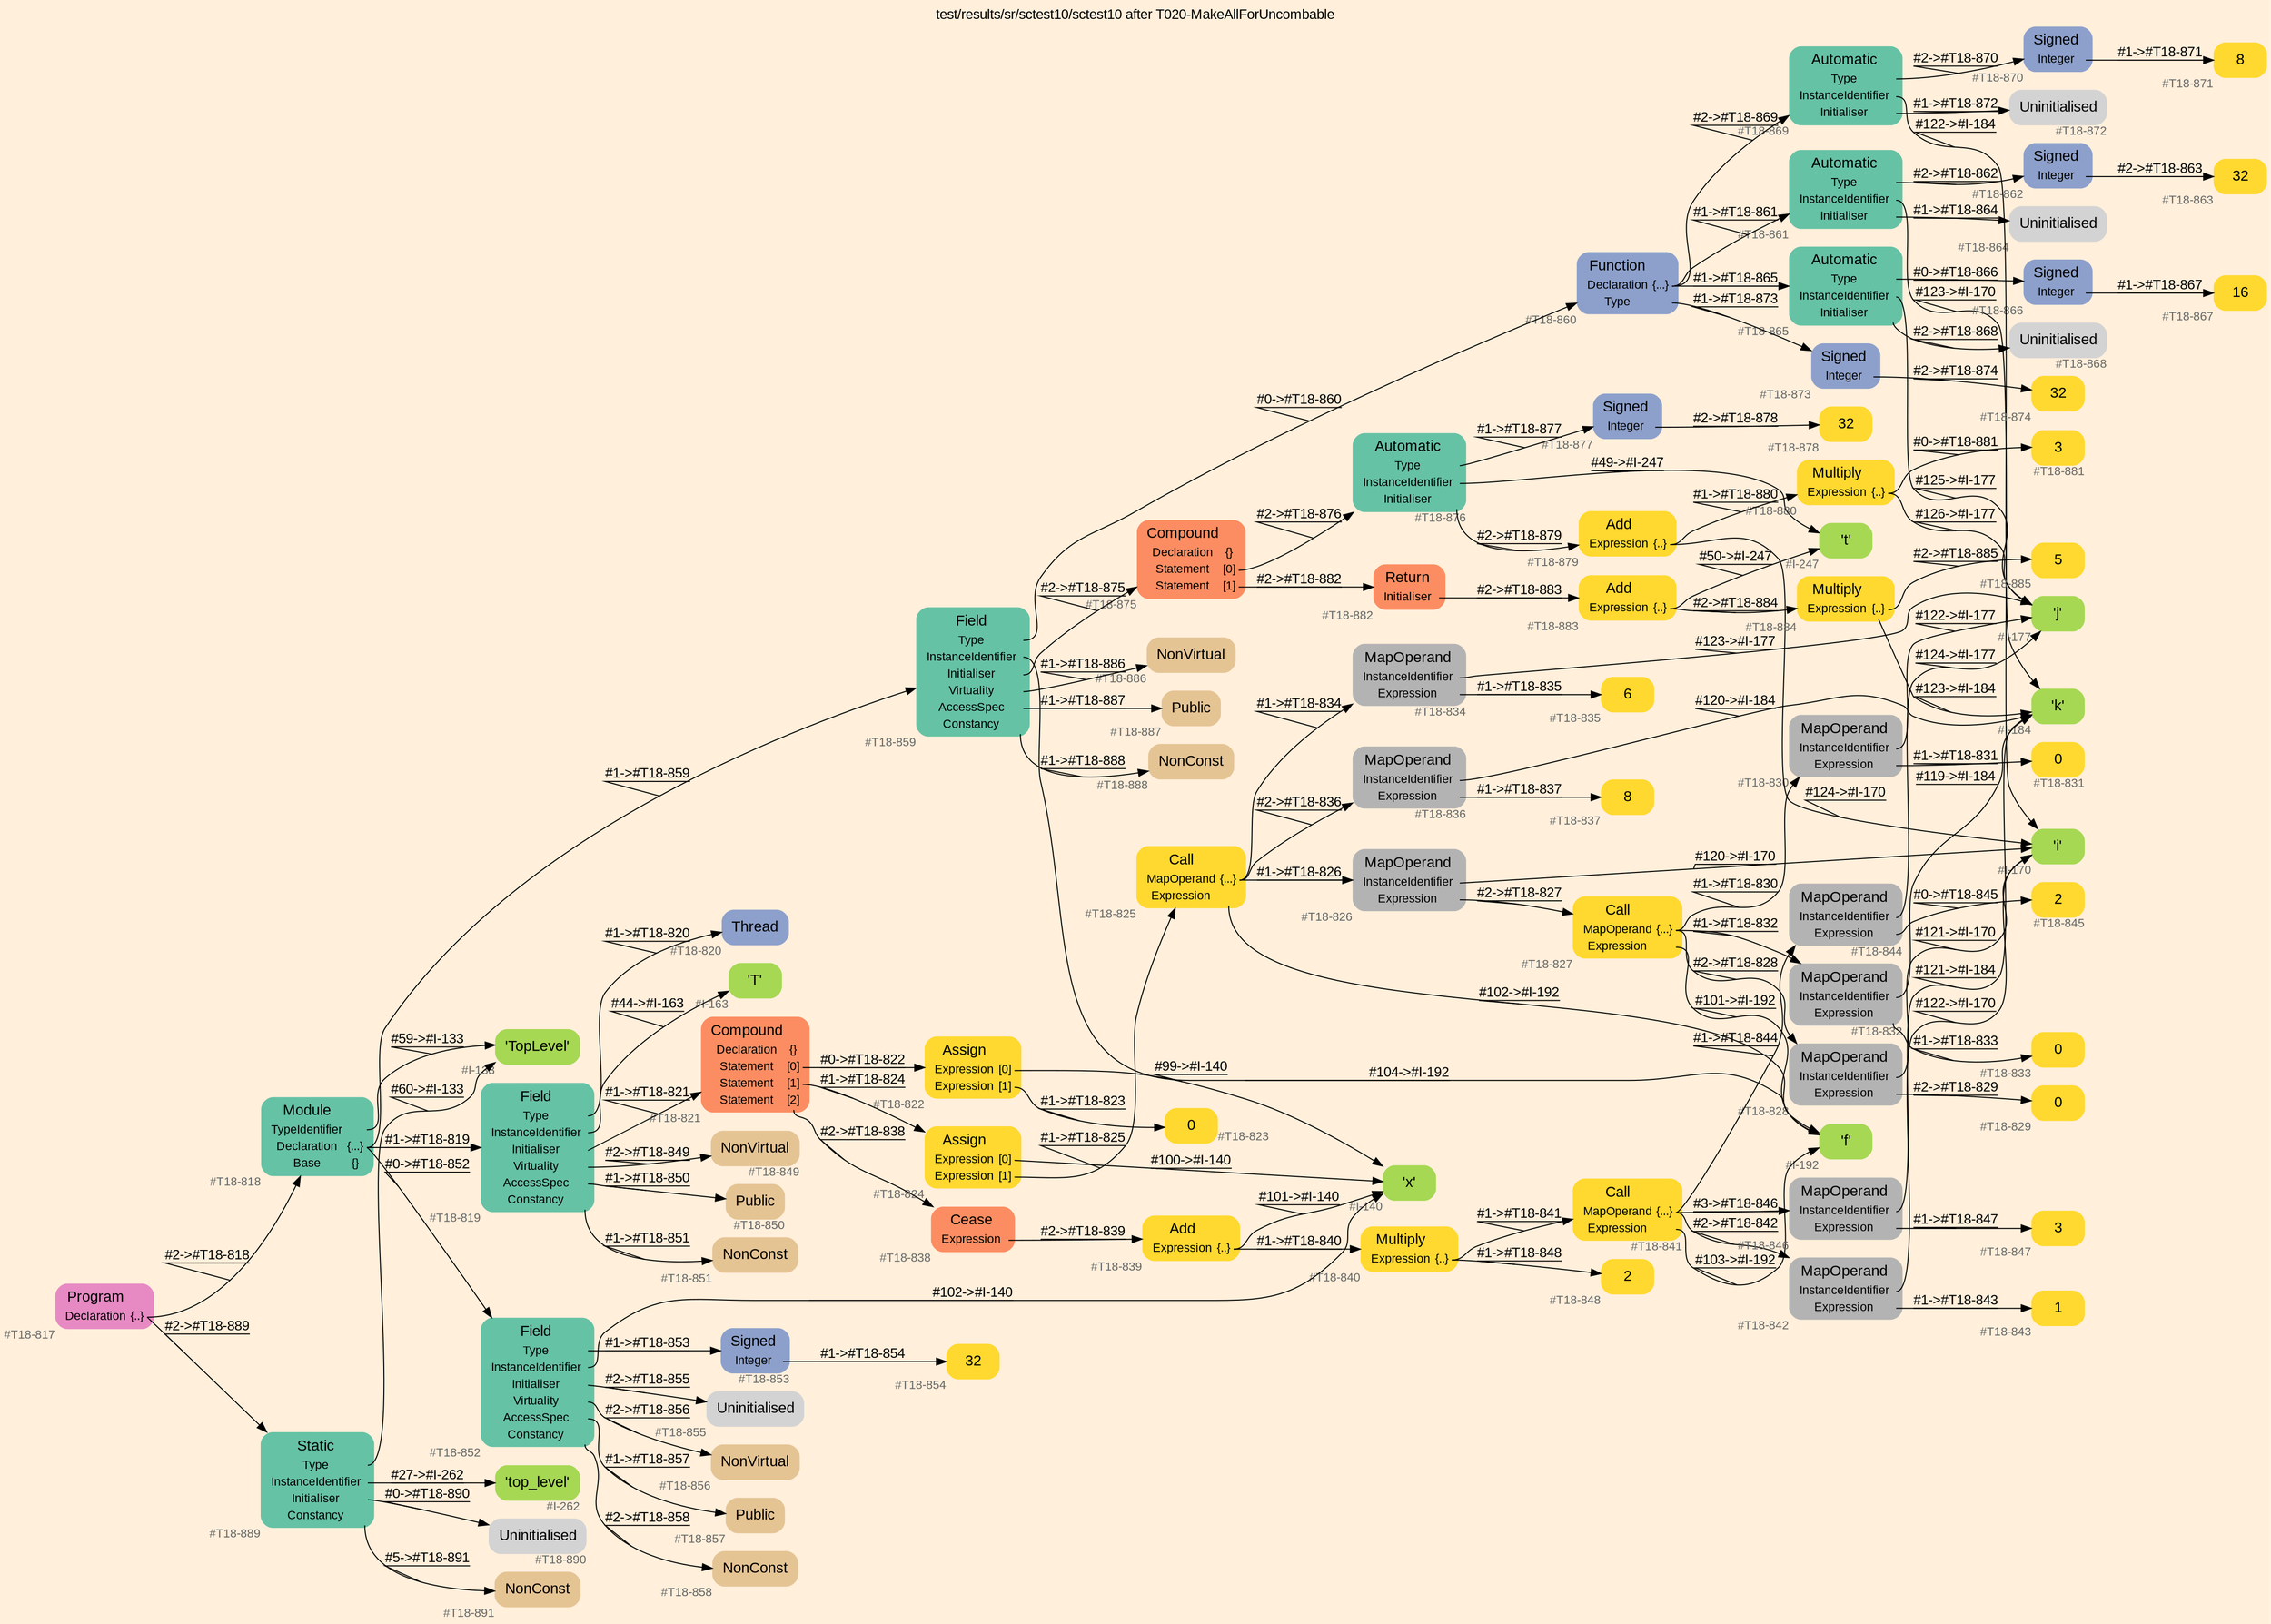 digraph "test/results/sr/sctest10/sctest10 after T020-MakeAllForUncombable" {
label = "test/results/sr/sctest10/sctest10 after T020-MakeAllForUncombable"
labelloc = t
graph [
    rankdir = "LR"
    ranksep = 0.3
    bgcolor = antiquewhite1
    color = black
    fontcolor = black
    fontname = "Arial"
];
node [
    fontname = "Arial"
];
edge [
    fontname = "Arial"
];

// -------------------- node figure --------------------
// -------- block #T18-817 ----------
"#T18-817" [
    fillcolor = "/set28/4"
    xlabel = "#T18-817"
    fontsize = "12"
    fontcolor = grey40
    shape = "plaintext"
    label = <<TABLE BORDER="0" CELLBORDER="0" CELLSPACING="0">
     <TR><TD><FONT COLOR="black" POINT-SIZE="15">Program</FONT></TD></TR>
     <TR><TD><FONT COLOR="black" POINT-SIZE="12">Declaration</FONT></TD><TD PORT="port0"><FONT COLOR="black" POINT-SIZE="12">{..}</FONT></TD></TR>
    </TABLE>>
    style = "rounded,filled"
];

// -------- block #T18-818 ----------
"#T18-818" [
    fillcolor = "/set28/1"
    xlabel = "#T18-818"
    fontsize = "12"
    fontcolor = grey40
    shape = "plaintext"
    label = <<TABLE BORDER="0" CELLBORDER="0" CELLSPACING="0">
     <TR><TD><FONT COLOR="black" POINT-SIZE="15">Module</FONT></TD></TR>
     <TR><TD><FONT COLOR="black" POINT-SIZE="12">TypeIdentifier</FONT></TD><TD PORT="port0"></TD></TR>
     <TR><TD><FONT COLOR="black" POINT-SIZE="12">Declaration</FONT></TD><TD PORT="port1"><FONT COLOR="black" POINT-SIZE="12">{...}</FONT></TD></TR>
     <TR><TD><FONT COLOR="black" POINT-SIZE="12">Base</FONT></TD><TD PORT="port2"><FONT COLOR="black" POINT-SIZE="12">{}</FONT></TD></TR>
    </TABLE>>
    style = "rounded,filled"
];

// -------- block #I-133 ----------
"#I-133" [
    fillcolor = "/set28/5"
    xlabel = "#I-133"
    fontsize = "12"
    fontcolor = grey40
    shape = "plaintext"
    label = <<TABLE BORDER="0" CELLBORDER="0" CELLSPACING="0">
     <TR><TD><FONT COLOR="black" POINT-SIZE="15">'TopLevel'</FONT></TD></TR>
    </TABLE>>
    style = "rounded,filled"
];

// -------- block #T18-819 ----------
"#T18-819" [
    fillcolor = "/set28/1"
    xlabel = "#T18-819"
    fontsize = "12"
    fontcolor = grey40
    shape = "plaintext"
    label = <<TABLE BORDER="0" CELLBORDER="0" CELLSPACING="0">
     <TR><TD><FONT COLOR="black" POINT-SIZE="15">Field</FONT></TD></TR>
     <TR><TD><FONT COLOR="black" POINT-SIZE="12">Type</FONT></TD><TD PORT="port0"></TD></TR>
     <TR><TD><FONT COLOR="black" POINT-SIZE="12">InstanceIdentifier</FONT></TD><TD PORT="port1"></TD></TR>
     <TR><TD><FONT COLOR="black" POINT-SIZE="12">Initialiser</FONT></TD><TD PORT="port2"></TD></TR>
     <TR><TD><FONT COLOR="black" POINT-SIZE="12">Virtuality</FONT></TD><TD PORT="port3"></TD></TR>
     <TR><TD><FONT COLOR="black" POINT-SIZE="12">AccessSpec</FONT></TD><TD PORT="port4"></TD></TR>
     <TR><TD><FONT COLOR="black" POINT-SIZE="12">Constancy</FONT></TD><TD PORT="port5"></TD></TR>
    </TABLE>>
    style = "rounded,filled"
];

// -------- block #T18-820 ----------
"#T18-820" [
    fillcolor = "/set28/3"
    xlabel = "#T18-820"
    fontsize = "12"
    fontcolor = grey40
    shape = "plaintext"
    label = <<TABLE BORDER="0" CELLBORDER="0" CELLSPACING="0">
     <TR><TD><FONT COLOR="black" POINT-SIZE="15">Thread</FONT></TD></TR>
    </TABLE>>
    style = "rounded,filled"
];

// -------- block #I-163 ----------
"#I-163" [
    fillcolor = "/set28/5"
    xlabel = "#I-163"
    fontsize = "12"
    fontcolor = grey40
    shape = "plaintext"
    label = <<TABLE BORDER="0" CELLBORDER="0" CELLSPACING="0">
     <TR><TD><FONT COLOR="black" POINT-SIZE="15">'T'</FONT></TD></TR>
    </TABLE>>
    style = "rounded,filled"
];

// -------- block #T18-821 ----------
"#T18-821" [
    fillcolor = "/set28/2"
    xlabel = "#T18-821"
    fontsize = "12"
    fontcolor = grey40
    shape = "plaintext"
    label = <<TABLE BORDER="0" CELLBORDER="0" CELLSPACING="0">
     <TR><TD><FONT COLOR="black" POINT-SIZE="15">Compound</FONT></TD></TR>
     <TR><TD><FONT COLOR="black" POINT-SIZE="12">Declaration</FONT></TD><TD PORT="port0"><FONT COLOR="black" POINT-SIZE="12">{}</FONT></TD></TR>
     <TR><TD><FONT COLOR="black" POINT-SIZE="12">Statement</FONT></TD><TD PORT="port1"><FONT COLOR="black" POINT-SIZE="12">[0]</FONT></TD></TR>
     <TR><TD><FONT COLOR="black" POINT-SIZE="12">Statement</FONT></TD><TD PORT="port2"><FONT COLOR="black" POINT-SIZE="12">[1]</FONT></TD></TR>
     <TR><TD><FONT COLOR="black" POINT-SIZE="12">Statement</FONT></TD><TD PORT="port3"><FONT COLOR="black" POINT-SIZE="12">[2]</FONT></TD></TR>
    </TABLE>>
    style = "rounded,filled"
];

// -------- block #T18-822 ----------
"#T18-822" [
    fillcolor = "/set28/6"
    xlabel = "#T18-822"
    fontsize = "12"
    fontcolor = grey40
    shape = "plaintext"
    label = <<TABLE BORDER="0" CELLBORDER="0" CELLSPACING="0">
     <TR><TD><FONT COLOR="black" POINT-SIZE="15">Assign</FONT></TD></TR>
     <TR><TD><FONT COLOR="black" POINT-SIZE="12">Expression</FONT></TD><TD PORT="port0"><FONT COLOR="black" POINT-SIZE="12">[0]</FONT></TD></TR>
     <TR><TD><FONT COLOR="black" POINT-SIZE="12">Expression</FONT></TD><TD PORT="port1"><FONT COLOR="black" POINT-SIZE="12">[1]</FONT></TD></TR>
    </TABLE>>
    style = "rounded,filled"
];

// -------- block #I-140 ----------
"#I-140" [
    fillcolor = "/set28/5"
    xlabel = "#I-140"
    fontsize = "12"
    fontcolor = grey40
    shape = "plaintext"
    label = <<TABLE BORDER="0" CELLBORDER="0" CELLSPACING="0">
     <TR><TD><FONT COLOR="black" POINT-SIZE="15">'x'</FONT></TD></TR>
    </TABLE>>
    style = "rounded,filled"
];

// -------- block #T18-823 ----------
"#T18-823" [
    fillcolor = "/set28/6"
    xlabel = "#T18-823"
    fontsize = "12"
    fontcolor = grey40
    shape = "plaintext"
    label = <<TABLE BORDER="0" CELLBORDER="0" CELLSPACING="0">
     <TR><TD><FONT COLOR="black" POINT-SIZE="15">0</FONT></TD></TR>
    </TABLE>>
    style = "rounded,filled"
];

// -------- block #T18-824 ----------
"#T18-824" [
    fillcolor = "/set28/6"
    xlabel = "#T18-824"
    fontsize = "12"
    fontcolor = grey40
    shape = "plaintext"
    label = <<TABLE BORDER="0" CELLBORDER="0" CELLSPACING="0">
     <TR><TD><FONT COLOR="black" POINT-SIZE="15">Assign</FONT></TD></TR>
     <TR><TD><FONT COLOR="black" POINT-SIZE="12">Expression</FONT></TD><TD PORT="port0"><FONT COLOR="black" POINT-SIZE="12">[0]</FONT></TD></TR>
     <TR><TD><FONT COLOR="black" POINT-SIZE="12">Expression</FONT></TD><TD PORT="port1"><FONT COLOR="black" POINT-SIZE="12">[1]</FONT></TD></TR>
    </TABLE>>
    style = "rounded,filled"
];

// -------- block #T18-825 ----------
"#T18-825" [
    fillcolor = "/set28/6"
    xlabel = "#T18-825"
    fontsize = "12"
    fontcolor = grey40
    shape = "plaintext"
    label = <<TABLE BORDER="0" CELLBORDER="0" CELLSPACING="0">
     <TR><TD><FONT COLOR="black" POINT-SIZE="15">Call</FONT></TD></TR>
     <TR><TD><FONT COLOR="black" POINT-SIZE="12">MapOperand</FONT></TD><TD PORT="port0"><FONT COLOR="black" POINT-SIZE="12">{...}</FONT></TD></TR>
     <TR><TD><FONT COLOR="black" POINT-SIZE="12">Expression</FONT></TD><TD PORT="port1"></TD></TR>
    </TABLE>>
    style = "rounded,filled"
];

// -------- block #T18-826 ----------
"#T18-826" [
    fillcolor = "/set28/8"
    xlabel = "#T18-826"
    fontsize = "12"
    fontcolor = grey40
    shape = "plaintext"
    label = <<TABLE BORDER="0" CELLBORDER="0" CELLSPACING="0">
     <TR><TD><FONT COLOR="black" POINT-SIZE="15">MapOperand</FONT></TD></TR>
     <TR><TD><FONT COLOR="black" POINT-SIZE="12">InstanceIdentifier</FONT></TD><TD PORT="port0"></TD></TR>
     <TR><TD><FONT COLOR="black" POINT-SIZE="12">Expression</FONT></TD><TD PORT="port1"></TD></TR>
    </TABLE>>
    style = "rounded,filled"
];

// -------- block #I-170 ----------
"#I-170" [
    fillcolor = "/set28/5"
    xlabel = "#I-170"
    fontsize = "12"
    fontcolor = grey40
    shape = "plaintext"
    label = <<TABLE BORDER="0" CELLBORDER="0" CELLSPACING="0">
     <TR><TD><FONT COLOR="black" POINT-SIZE="15">'i'</FONT></TD></TR>
    </TABLE>>
    style = "rounded,filled"
];

// -------- block #T18-827 ----------
"#T18-827" [
    fillcolor = "/set28/6"
    xlabel = "#T18-827"
    fontsize = "12"
    fontcolor = grey40
    shape = "plaintext"
    label = <<TABLE BORDER="0" CELLBORDER="0" CELLSPACING="0">
     <TR><TD><FONT COLOR="black" POINT-SIZE="15">Call</FONT></TD></TR>
     <TR><TD><FONT COLOR="black" POINT-SIZE="12">MapOperand</FONT></TD><TD PORT="port0"><FONT COLOR="black" POINT-SIZE="12">{...}</FONT></TD></TR>
     <TR><TD><FONT COLOR="black" POINT-SIZE="12">Expression</FONT></TD><TD PORT="port1"></TD></TR>
    </TABLE>>
    style = "rounded,filled"
];

// -------- block #T18-828 ----------
"#T18-828" [
    fillcolor = "/set28/8"
    xlabel = "#T18-828"
    fontsize = "12"
    fontcolor = grey40
    shape = "plaintext"
    label = <<TABLE BORDER="0" CELLBORDER="0" CELLSPACING="0">
     <TR><TD><FONT COLOR="black" POINT-SIZE="15">MapOperand</FONT></TD></TR>
     <TR><TD><FONT COLOR="black" POINT-SIZE="12">InstanceIdentifier</FONT></TD><TD PORT="port0"></TD></TR>
     <TR><TD><FONT COLOR="black" POINT-SIZE="12">Expression</FONT></TD><TD PORT="port1"></TD></TR>
    </TABLE>>
    style = "rounded,filled"
];

// -------- block #T18-829 ----------
"#T18-829" [
    fillcolor = "/set28/6"
    xlabel = "#T18-829"
    fontsize = "12"
    fontcolor = grey40
    shape = "plaintext"
    label = <<TABLE BORDER="0" CELLBORDER="0" CELLSPACING="0">
     <TR><TD><FONT COLOR="black" POINT-SIZE="15">0</FONT></TD></TR>
    </TABLE>>
    style = "rounded,filled"
];

// -------- block #T18-830 ----------
"#T18-830" [
    fillcolor = "/set28/8"
    xlabel = "#T18-830"
    fontsize = "12"
    fontcolor = grey40
    shape = "plaintext"
    label = <<TABLE BORDER="0" CELLBORDER="0" CELLSPACING="0">
     <TR><TD><FONT COLOR="black" POINT-SIZE="15">MapOperand</FONT></TD></TR>
     <TR><TD><FONT COLOR="black" POINT-SIZE="12">InstanceIdentifier</FONT></TD><TD PORT="port0"></TD></TR>
     <TR><TD><FONT COLOR="black" POINT-SIZE="12">Expression</FONT></TD><TD PORT="port1"></TD></TR>
    </TABLE>>
    style = "rounded,filled"
];

// -------- block #I-177 ----------
"#I-177" [
    fillcolor = "/set28/5"
    xlabel = "#I-177"
    fontsize = "12"
    fontcolor = grey40
    shape = "plaintext"
    label = <<TABLE BORDER="0" CELLBORDER="0" CELLSPACING="0">
     <TR><TD><FONT COLOR="black" POINT-SIZE="15">'j'</FONT></TD></TR>
    </TABLE>>
    style = "rounded,filled"
];

// -------- block #T18-831 ----------
"#T18-831" [
    fillcolor = "/set28/6"
    xlabel = "#T18-831"
    fontsize = "12"
    fontcolor = grey40
    shape = "plaintext"
    label = <<TABLE BORDER="0" CELLBORDER="0" CELLSPACING="0">
     <TR><TD><FONT COLOR="black" POINT-SIZE="15">0</FONT></TD></TR>
    </TABLE>>
    style = "rounded,filled"
];

// -------- block #T18-832 ----------
"#T18-832" [
    fillcolor = "/set28/8"
    xlabel = "#T18-832"
    fontsize = "12"
    fontcolor = grey40
    shape = "plaintext"
    label = <<TABLE BORDER="0" CELLBORDER="0" CELLSPACING="0">
     <TR><TD><FONT COLOR="black" POINT-SIZE="15">MapOperand</FONT></TD></TR>
     <TR><TD><FONT COLOR="black" POINT-SIZE="12">InstanceIdentifier</FONT></TD><TD PORT="port0"></TD></TR>
     <TR><TD><FONT COLOR="black" POINT-SIZE="12">Expression</FONT></TD><TD PORT="port1"></TD></TR>
    </TABLE>>
    style = "rounded,filled"
];

// -------- block #I-184 ----------
"#I-184" [
    fillcolor = "/set28/5"
    xlabel = "#I-184"
    fontsize = "12"
    fontcolor = grey40
    shape = "plaintext"
    label = <<TABLE BORDER="0" CELLBORDER="0" CELLSPACING="0">
     <TR><TD><FONT COLOR="black" POINT-SIZE="15">'k'</FONT></TD></TR>
    </TABLE>>
    style = "rounded,filled"
];

// -------- block #T18-833 ----------
"#T18-833" [
    fillcolor = "/set28/6"
    xlabel = "#T18-833"
    fontsize = "12"
    fontcolor = grey40
    shape = "plaintext"
    label = <<TABLE BORDER="0" CELLBORDER="0" CELLSPACING="0">
     <TR><TD><FONT COLOR="black" POINT-SIZE="15">0</FONT></TD></TR>
    </TABLE>>
    style = "rounded,filled"
];

// -------- block #I-192 ----------
"#I-192" [
    fillcolor = "/set28/5"
    xlabel = "#I-192"
    fontsize = "12"
    fontcolor = grey40
    shape = "plaintext"
    label = <<TABLE BORDER="0" CELLBORDER="0" CELLSPACING="0">
     <TR><TD><FONT COLOR="black" POINT-SIZE="15">'f'</FONT></TD></TR>
    </TABLE>>
    style = "rounded,filled"
];

// -------- block #T18-834 ----------
"#T18-834" [
    fillcolor = "/set28/8"
    xlabel = "#T18-834"
    fontsize = "12"
    fontcolor = grey40
    shape = "plaintext"
    label = <<TABLE BORDER="0" CELLBORDER="0" CELLSPACING="0">
     <TR><TD><FONT COLOR="black" POINT-SIZE="15">MapOperand</FONT></TD></TR>
     <TR><TD><FONT COLOR="black" POINT-SIZE="12">InstanceIdentifier</FONT></TD><TD PORT="port0"></TD></TR>
     <TR><TD><FONT COLOR="black" POINT-SIZE="12">Expression</FONT></TD><TD PORT="port1"></TD></TR>
    </TABLE>>
    style = "rounded,filled"
];

// -------- block #T18-835 ----------
"#T18-835" [
    fillcolor = "/set28/6"
    xlabel = "#T18-835"
    fontsize = "12"
    fontcolor = grey40
    shape = "plaintext"
    label = <<TABLE BORDER="0" CELLBORDER="0" CELLSPACING="0">
     <TR><TD><FONT COLOR="black" POINT-SIZE="15">6</FONT></TD></TR>
    </TABLE>>
    style = "rounded,filled"
];

// -------- block #T18-836 ----------
"#T18-836" [
    fillcolor = "/set28/8"
    xlabel = "#T18-836"
    fontsize = "12"
    fontcolor = grey40
    shape = "plaintext"
    label = <<TABLE BORDER="0" CELLBORDER="0" CELLSPACING="0">
     <TR><TD><FONT COLOR="black" POINT-SIZE="15">MapOperand</FONT></TD></TR>
     <TR><TD><FONT COLOR="black" POINT-SIZE="12">InstanceIdentifier</FONT></TD><TD PORT="port0"></TD></TR>
     <TR><TD><FONT COLOR="black" POINT-SIZE="12">Expression</FONT></TD><TD PORT="port1"></TD></TR>
    </TABLE>>
    style = "rounded,filled"
];

// -------- block #T18-837 ----------
"#T18-837" [
    fillcolor = "/set28/6"
    xlabel = "#T18-837"
    fontsize = "12"
    fontcolor = grey40
    shape = "plaintext"
    label = <<TABLE BORDER="0" CELLBORDER="0" CELLSPACING="0">
     <TR><TD><FONT COLOR="black" POINT-SIZE="15">8</FONT></TD></TR>
    </TABLE>>
    style = "rounded,filled"
];

// -------- block #T18-838 ----------
"#T18-838" [
    fillcolor = "/set28/2"
    xlabel = "#T18-838"
    fontsize = "12"
    fontcolor = grey40
    shape = "plaintext"
    label = <<TABLE BORDER="0" CELLBORDER="0" CELLSPACING="0">
     <TR><TD><FONT COLOR="black" POINT-SIZE="15">Cease</FONT></TD></TR>
     <TR><TD><FONT COLOR="black" POINT-SIZE="12">Expression</FONT></TD><TD PORT="port0"></TD></TR>
    </TABLE>>
    style = "rounded,filled"
];

// -------- block #T18-839 ----------
"#T18-839" [
    fillcolor = "/set28/6"
    xlabel = "#T18-839"
    fontsize = "12"
    fontcolor = grey40
    shape = "plaintext"
    label = <<TABLE BORDER="0" CELLBORDER="0" CELLSPACING="0">
     <TR><TD><FONT COLOR="black" POINT-SIZE="15">Add</FONT></TD></TR>
     <TR><TD><FONT COLOR="black" POINT-SIZE="12">Expression</FONT></TD><TD PORT="port0"><FONT COLOR="black" POINT-SIZE="12">{..}</FONT></TD></TR>
    </TABLE>>
    style = "rounded,filled"
];

// -------- block #T18-840 ----------
"#T18-840" [
    fillcolor = "/set28/6"
    xlabel = "#T18-840"
    fontsize = "12"
    fontcolor = grey40
    shape = "plaintext"
    label = <<TABLE BORDER="0" CELLBORDER="0" CELLSPACING="0">
     <TR><TD><FONT COLOR="black" POINT-SIZE="15">Multiply</FONT></TD></TR>
     <TR><TD><FONT COLOR="black" POINT-SIZE="12">Expression</FONT></TD><TD PORT="port0"><FONT COLOR="black" POINT-SIZE="12">{..}</FONT></TD></TR>
    </TABLE>>
    style = "rounded,filled"
];

// -------- block #T18-841 ----------
"#T18-841" [
    fillcolor = "/set28/6"
    xlabel = "#T18-841"
    fontsize = "12"
    fontcolor = grey40
    shape = "plaintext"
    label = <<TABLE BORDER="0" CELLBORDER="0" CELLSPACING="0">
     <TR><TD><FONT COLOR="black" POINT-SIZE="15">Call</FONT></TD></TR>
     <TR><TD><FONT COLOR="black" POINT-SIZE="12">MapOperand</FONT></TD><TD PORT="port0"><FONT COLOR="black" POINT-SIZE="12">{...}</FONT></TD></TR>
     <TR><TD><FONT COLOR="black" POINT-SIZE="12">Expression</FONT></TD><TD PORT="port1"></TD></TR>
    </TABLE>>
    style = "rounded,filled"
];

// -------- block #T18-842 ----------
"#T18-842" [
    fillcolor = "/set28/8"
    xlabel = "#T18-842"
    fontsize = "12"
    fontcolor = grey40
    shape = "plaintext"
    label = <<TABLE BORDER="0" CELLBORDER="0" CELLSPACING="0">
     <TR><TD><FONT COLOR="black" POINT-SIZE="15">MapOperand</FONT></TD></TR>
     <TR><TD><FONT COLOR="black" POINT-SIZE="12">InstanceIdentifier</FONT></TD><TD PORT="port0"></TD></TR>
     <TR><TD><FONT COLOR="black" POINT-SIZE="12">Expression</FONT></TD><TD PORT="port1"></TD></TR>
    </TABLE>>
    style = "rounded,filled"
];

// -------- block #T18-843 ----------
"#T18-843" [
    fillcolor = "/set28/6"
    xlabel = "#T18-843"
    fontsize = "12"
    fontcolor = grey40
    shape = "plaintext"
    label = <<TABLE BORDER="0" CELLBORDER="0" CELLSPACING="0">
     <TR><TD><FONT COLOR="black" POINT-SIZE="15">1</FONT></TD></TR>
    </TABLE>>
    style = "rounded,filled"
];

// -------- block #T18-844 ----------
"#T18-844" [
    fillcolor = "/set28/8"
    xlabel = "#T18-844"
    fontsize = "12"
    fontcolor = grey40
    shape = "plaintext"
    label = <<TABLE BORDER="0" CELLBORDER="0" CELLSPACING="0">
     <TR><TD><FONT COLOR="black" POINT-SIZE="15">MapOperand</FONT></TD></TR>
     <TR><TD><FONT COLOR="black" POINT-SIZE="12">InstanceIdentifier</FONT></TD><TD PORT="port0"></TD></TR>
     <TR><TD><FONT COLOR="black" POINT-SIZE="12">Expression</FONT></TD><TD PORT="port1"></TD></TR>
    </TABLE>>
    style = "rounded,filled"
];

// -------- block #T18-845 ----------
"#T18-845" [
    fillcolor = "/set28/6"
    xlabel = "#T18-845"
    fontsize = "12"
    fontcolor = grey40
    shape = "plaintext"
    label = <<TABLE BORDER="0" CELLBORDER="0" CELLSPACING="0">
     <TR><TD><FONT COLOR="black" POINT-SIZE="15">2</FONT></TD></TR>
    </TABLE>>
    style = "rounded,filled"
];

// -------- block #T18-846 ----------
"#T18-846" [
    fillcolor = "/set28/8"
    xlabel = "#T18-846"
    fontsize = "12"
    fontcolor = grey40
    shape = "plaintext"
    label = <<TABLE BORDER="0" CELLBORDER="0" CELLSPACING="0">
     <TR><TD><FONT COLOR="black" POINT-SIZE="15">MapOperand</FONT></TD></TR>
     <TR><TD><FONT COLOR="black" POINT-SIZE="12">InstanceIdentifier</FONT></TD><TD PORT="port0"></TD></TR>
     <TR><TD><FONT COLOR="black" POINT-SIZE="12">Expression</FONT></TD><TD PORT="port1"></TD></TR>
    </TABLE>>
    style = "rounded,filled"
];

// -------- block #T18-847 ----------
"#T18-847" [
    fillcolor = "/set28/6"
    xlabel = "#T18-847"
    fontsize = "12"
    fontcolor = grey40
    shape = "plaintext"
    label = <<TABLE BORDER="0" CELLBORDER="0" CELLSPACING="0">
     <TR><TD><FONT COLOR="black" POINT-SIZE="15">3</FONT></TD></TR>
    </TABLE>>
    style = "rounded,filled"
];

// -------- block #T18-848 ----------
"#T18-848" [
    fillcolor = "/set28/6"
    xlabel = "#T18-848"
    fontsize = "12"
    fontcolor = grey40
    shape = "plaintext"
    label = <<TABLE BORDER="0" CELLBORDER="0" CELLSPACING="0">
     <TR><TD><FONT COLOR="black" POINT-SIZE="15">2</FONT></TD></TR>
    </TABLE>>
    style = "rounded,filled"
];

// -------- block #T18-849 ----------
"#T18-849" [
    fillcolor = "/set28/7"
    xlabel = "#T18-849"
    fontsize = "12"
    fontcolor = grey40
    shape = "plaintext"
    label = <<TABLE BORDER="0" CELLBORDER="0" CELLSPACING="0">
     <TR><TD><FONT COLOR="black" POINT-SIZE="15">NonVirtual</FONT></TD></TR>
    </TABLE>>
    style = "rounded,filled"
];

// -------- block #T18-850 ----------
"#T18-850" [
    fillcolor = "/set28/7"
    xlabel = "#T18-850"
    fontsize = "12"
    fontcolor = grey40
    shape = "plaintext"
    label = <<TABLE BORDER="0" CELLBORDER="0" CELLSPACING="0">
     <TR><TD><FONT COLOR="black" POINT-SIZE="15">Public</FONT></TD></TR>
    </TABLE>>
    style = "rounded,filled"
];

// -------- block #T18-851 ----------
"#T18-851" [
    fillcolor = "/set28/7"
    xlabel = "#T18-851"
    fontsize = "12"
    fontcolor = grey40
    shape = "plaintext"
    label = <<TABLE BORDER="0" CELLBORDER="0" CELLSPACING="0">
     <TR><TD><FONT COLOR="black" POINT-SIZE="15">NonConst</FONT></TD></TR>
    </TABLE>>
    style = "rounded,filled"
];

// -------- block #T18-852 ----------
"#T18-852" [
    fillcolor = "/set28/1"
    xlabel = "#T18-852"
    fontsize = "12"
    fontcolor = grey40
    shape = "plaintext"
    label = <<TABLE BORDER="0" CELLBORDER="0" CELLSPACING="0">
     <TR><TD><FONT COLOR="black" POINT-SIZE="15">Field</FONT></TD></TR>
     <TR><TD><FONT COLOR="black" POINT-SIZE="12">Type</FONT></TD><TD PORT="port0"></TD></TR>
     <TR><TD><FONT COLOR="black" POINT-SIZE="12">InstanceIdentifier</FONT></TD><TD PORT="port1"></TD></TR>
     <TR><TD><FONT COLOR="black" POINT-SIZE="12">Initialiser</FONT></TD><TD PORT="port2"></TD></TR>
     <TR><TD><FONT COLOR="black" POINT-SIZE="12">Virtuality</FONT></TD><TD PORT="port3"></TD></TR>
     <TR><TD><FONT COLOR="black" POINT-SIZE="12">AccessSpec</FONT></TD><TD PORT="port4"></TD></TR>
     <TR><TD><FONT COLOR="black" POINT-SIZE="12">Constancy</FONT></TD><TD PORT="port5"></TD></TR>
    </TABLE>>
    style = "rounded,filled"
];

// -------- block #T18-853 ----------
"#T18-853" [
    fillcolor = "/set28/3"
    xlabel = "#T18-853"
    fontsize = "12"
    fontcolor = grey40
    shape = "plaintext"
    label = <<TABLE BORDER="0" CELLBORDER="0" CELLSPACING="0">
     <TR><TD><FONT COLOR="black" POINT-SIZE="15">Signed</FONT></TD></TR>
     <TR><TD><FONT COLOR="black" POINT-SIZE="12">Integer</FONT></TD><TD PORT="port0"></TD></TR>
    </TABLE>>
    style = "rounded,filled"
];

// -------- block #T18-854 ----------
"#T18-854" [
    fillcolor = "/set28/6"
    xlabel = "#T18-854"
    fontsize = "12"
    fontcolor = grey40
    shape = "plaintext"
    label = <<TABLE BORDER="0" CELLBORDER="0" CELLSPACING="0">
     <TR><TD><FONT COLOR="black" POINT-SIZE="15">32</FONT></TD></TR>
    </TABLE>>
    style = "rounded,filled"
];

// -------- block #T18-855 ----------
"#T18-855" [
    xlabel = "#T18-855"
    fontsize = "12"
    fontcolor = grey40
    shape = "plaintext"
    label = <<TABLE BORDER="0" CELLBORDER="0" CELLSPACING="0">
     <TR><TD><FONT COLOR="black" POINT-SIZE="15">Uninitialised</FONT></TD></TR>
    </TABLE>>
    style = "rounded,filled"
];

// -------- block #T18-856 ----------
"#T18-856" [
    fillcolor = "/set28/7"
    xlabel = "#T18-856"
    fontsize = "12"
    fontcolor = grey40
    shape = "plaintext"
    label = <<TABLE BORDER="0" CELLBORDER="0" CELLSPACING="0">
     <TR><TD><FONT COLOR="black" POINT-SIZE="15">NonVirtual</FONT></TD></TR>
    </TABLE>>
    style = "rounded,filled"
];

// -------- block #T18-857 ----------
"#T18-857" [
    fillcolor = "/set28/7"
    xlabel = "#T18-857"
    fontsize = "12"
    fontcolor = grey40
    shape = "plaintext"
    label = <<TABLE BORDER="0" CELLBORDER="0" CELLSPACING="0">
     <TR><TD><FONT COLOR="black" POINT-SIZE="15">Public</FONT></TD></TR>
    </TABLE>>
    style = "rounded,filled"
];

// -------- block #T18-858 ----------
"#T18-858" [
    fillcolor = "/set28/7"
    xlabel = "#T18-858"
    fontsize = "12"
    fontcolor = grey40
    shape = "plaintext"
    label = <<TABLE BORDER="0" CELLBORDER="0" CELLSPACING="0">
     <TR><TD><FONT COLOR="black" POINT-SIZE="15">NonConst</FONT></TD></TR>
    </TABLE>>
    style = "rounded,filled"
];

// -------- block #T18-859 ----------
"#T18-859" [
    fillcolor = "/set28/1"
    xlabel = "#T18-859"
    fontsize = "12"
    fontcolor = grey40
    shape = "plaintext"
    label = <<TABLE BORDER="0" CELLBORDER="0" CELLSPACING="0">
     <TR><TD><FONT COLOR="black" POINT-SIZE="15">Field</FONT></TD></TR>
     <TR><TD><FONT COLOR="black" POINT-SIZE="12">Type</FONT></TD><TD PORT="port0"></TD></TR>
     <TR><TD><FONT COLOR="black" POINT-SIZE="12">InstanceIdentifier</FONT></TD><TD PORT="port1"></TD></TR>
     <TR><TD><FONT COLOR="black" POINT-SIZE="12">Initialiser</FONT></TD><TD PORT="port2"></TD></TR>
     <TR><TD><FONT COLOR="black" POINT-SIZE="12">Virtuality</FONT></TD><TD PORT="port3"></TD></TR>
     <TR><TD><FONT COLOR="black" POINT-SIZE="12">AccessSpec</FONT></TD><TD PORT="port4"></TD></TR>
     <TR><TD><FONT COLOR="black" POINT-SIZE="12">Constancy</FONT></TD><TD PORT="port5"></TD></TR>
    </TABLE>>
    style = "rounded,filled"
];

// -------- block #T18-860 ----------
"#T18-860" [
    fillcolor = "/set28/3"
    xlabel = "#T18-860"
    fontsize = "12"
    fontcolor = grey40
    shape = "plaintext"
    label = <<TABLE BORDER="0" CELLBORDER="0" CELLSPACING="0">
     <TR><TD><FONT COLOR="black" POINT-SIZE="15">Function</FONT></TD></TR>
     <TR><TD><FONT COLOR="black" POINT-SIZE="12">Declaration</FONT></TD><TD PORT="port0"><FONT COLOR="black" POINT-SIZE="12">{...}</FONT></TD></TR>
     <TR><TD><FONT COLOR="black" POINT-SIZE="12">Type</FONT></TD><TD PORT="port1"></TD></TR>
    </TABLE>>
    style = "rounded,filled"
];

// -------- block #T18-861 ----------
"#T18-861" [
    fillcolor = "/set28/1"
    xlabel = "#T18-861"
    fontsize = "12"
    fontcolor = grey40
    shape = "plaintext"
    label = <<TABLE BORDER="0" CELLBORDER="0" CELLSPACING="0">
     <TR><TD><FONT COLOR="black" POINT-SIZE="15">Automatic</FONT></TD></TR>
     <TR><TD><FONT COLOR="black" POINT-SIZE="12">Type</FONT></TD><TD PORT="port0"></TD></TR>
     <TR><TD><FONT COLOR="black" POINT-SIZE="12">InstanceIdentifier</FONT></TD><TD PORT="port1"></TD></TR>
     <TR><TD><FONT COLOR="black" POINT-SIZE="12">Initialiser</FONT></TD><TD PORT="port2"></TD></TR>
    </TABLE>>
    style = "rounded,filled"
];

// -------- block #T18-862 ----------
"#T18-862" [
    fillcolor = "/set28/3"
    xlabel = "#T18-862"
    fontsize = "12"
    fontcolor = grey40
    shape = "plaintext"
    label = <<TABLE BORDER="0" CELLBORDER="0" CELLSPACING="0">
     <TR><TD><FONT COLOR="black" POINT-SIZE="15">Signed</FONT></TD></TR>
     <TR><TD><FONT COLOR="black" POINT-SIZE="12">Integer</FONT></TD><TD PORT="port0"></TD></TR>
    </TABLE>>
    style = "rounded,filled"
];

// -------- block #T18-863 ----------
"#T18-863" [
    fillcolor = "/set28/6"
    xlabel = "#T18-863"
    fontsize = "12"
    fontcolor = grey40
    shape = "plaintext"
    label = <<TABLE BORDER="0" CELLBORDER="0" CELLSPACING="0">
     <TR><TD><FONT COLOR="black" POINT-SIZE="15">32</FONT></TD></TR>
    </TABLE>>
    style = "rounded,filled"
];

// -------- block #T18-864 ----------
"#T18-864" [
    xlabel = "#T18-864"
    fontsize = "12"
    fontcolor = grey40
    shape = "plaintext"
    label = <<TABLE BORDER="0" CELLBORDER="0" CELLSPACING="0">
     <TR><TD><FONT COLOR="black" POINT-SIZE="15">Uninitialised</FONT></TD></TR>
    </TABLE>>
    style = "rounded,filled"
];

// -------- block #T18-865 ----------
"#T18-865" [
    fillcolor = "/set28/1"
    xlabel = "#T18-865"
    fontsize = "12"
    fontcolor = grey40
    shape = "plaintext"
    label = <<TABLE BORDER="0" CELLBORDER="0" CELLSPACING="0">
     <TR><TD><FONT COLOR="black" POINT-SIZE="15">Automatic</FONT></TD></TR>
     <TR><TD><FONT COLOR="black" POINT-SIZE="12">Type</FONT></TD><TD PORT="port0"></TD></TR>
     <TR><TD><FONT COLOR="black" POINT-SIZE="12">InstanceIdentifier</FONT></TD><TD PORT="port1"></TD></TR>
     <TR><TD><FONT COLOR="black" POINT-SIZE="12">Initialiser</FONT></TD><TD PORT="port2"></TD></TR>
    </TABLE>>
    style = "rounded,filled"
];

// -------- block #T18-866 ----------
"#T18-866" [
    fillcolor = "/set28/3"
    xlabel = "#T18-866"
    fontsize = "12"
    fontcolor = grey40
    shape = "plaintext"
    label = <<TABLE BORDER="0" CELLBORDER="0" CELLSPACING="0">
     <TR><TD><FONT COLOR="black" POINT-SIZE="15">Signed</FONT></TD></TR>
     <TR><TD><FONT COLOR="black" POINT-SIZE="12">Integer</FONT></TD><TD PORT="port0"></TD></TR>
    </TABLE>>
    style = "rounded,filled"
];

// -------- block #T18-867 ----------
"#T18-867" [
    fillcolor = "/set28/6"
    xlabel = "#T18-867"
    fontsize = "12"
    fontcolor = grey40
    shape = "plaintext"
    label = <<TABLE BORDER="0" CELLBORDER="0" CELLSPACING="0">
     <TR><TD><FONT COLOR="black" POINT-SIZE="15">16</FONT></TD></TR>
    </TABLE>>
    style = "rounded,filled"
];

// -------- block #T18-868 ----------
"#T18-868" [
    xlabel = "#T18-868"
    fontsize = "12"
    fontcolor = grey40
    shape = "plaintext"
    label = <<TABLE BORDER="0" CELLBORDER="0" CELLSPACING="0">
     <TR><TD><FONT COLOR="black" POINT-SIZE="15">Uninitialised</FONT></TD></TR>
    </TABLE>>
    style = "rounded,filled"
];

// -------- block #T18-869 ----------
"#T18-869" [
    fillcolor = "/set28/1"
    xlabel = "#T18-869"
    fontsize = "12"
    fontcolor = grey40
    shape = "plaintext"
    label = <<TABLE BORDER="0" CELLBORDER="0" CELLSPACING="0">
     <TR><TD><FONT COLOR="black" POINT-SIZE="15">Automatic</FONT></TD></TR>
     <TR><TD><FONT COLOR="black" POINT-SIZE="12">Type</FONT></TD><TD PORT="port0"></TD></TR>
     <TR><TD><FONT COLOR="black" POINT-SIZE="12">InstanceIdentifier</FONT></TD><TD PORT="port1"></TD></TR>
     <TR><TD><FONT COLOR="black" POINT-SIZE="12">Initialiser</FONT></TD><TD PORT="port2"></TD></TR>
    </TABLE>>
    style = "rounded,filled"
];

// -------- block #T18-870 ----------
"#T18-870" [
    fillcolor = "/set28/3"
    xlabel = "#T18-870"
    fontsize = "12"
    fontcolor = grey40
    shape = "plaintext"
    label = <<TABLE BORDER="0" CELLBORDER="0" CELLSPACING="0">
     <TR><TD><FONT COLOR="black" POINT-SIZE="15">Signed</FONT></TD></TR>
     <TR><TD><FONT COLOR="black" POINT-SIZE="12">Integer</FONT></TD><TD PORT="port0"></TD></TR>
    </TABLE>>
    style = "rounded,filled"
];

// -------- block #T18-871 ----------
"#T18-871" [
    fillcolor = "/set28/6"
    xlabel = "#T18-871"
    fontsize = "12"
    fontcolor = grey40
    shape = "plaintext"
    label = <<TABLE BORDER="0" CELLBORDER="0" CELLSPACING="0">
     <TR><TD><FONT COLOR="black" POINT-SIZE="15">8</FONT></TD></TR>
    </TABLE>>
    style = "rounded,filled"
];

// -------- block #T18-872 ----------
"#T18-872" [
    xlabel = "#T18-872"
    fontsize = "12"
    fontcolor = grey40
    shape = "plaintext"
    label = <<TABLE BORDER="0" CELLBORDER="0" CELLSPACING="0">
     <TR><TD><FONT COLOR="black" POINT-SIZE="15">Uninitialised</FONT></TD></TR>
    </TABLE>>
    style = "rounded,filled"
];

// -------- block #T18-873 ----------
"#T18-873" [
    fillcolor = "/set28/3"
    xlabel = "#T18-873"
    fontsize = "12"
    fontcolor = grey40
    shape = "plaintext"
    label = <<TABLE BORDER="0" CELLBORDER="0" CELLSPACING="0">
     <TR><TD><FONT COLOR="black" POINT-SIZE="15">Signed</FONT></TD></TR>
     <TR><TD><FONT COLOR="black" POINT-SIZE="12">Integer</FONT></TD><TD PORT="port0"></TD></TR>
    </TABLE>>
    style = "rounded,filled"
];

// -------- block #T18-874 ----------
"#T18-874" [
    fillcolor = "/set28/6"
    xlabel = "#T18-874"
    fontsize = "12"
    fontcolor = grey40
    shape = "plaintext"
    label = <<TABLE BORDER="0" CELLBORDER="0" CELLSPACING="0">
     <TR><TD><FONT COLOR="black" POINT-SIZE="15">32</FONT></TD></TR>
    </TABLE>>
    style = "rounded,filled"
];

// -------- block #T18-875 ----------
"#T18-875" [
    fillcolor = "/set28/2"
    xlabel = "#T18-875"
    fontsize = "12"
    fontcolor = grey40
    shape = "plaintext"
    label = <<TABLE BORDER="0" CELLBORDER="0" CELLSPACING="0">
     <TR><TD><FONT COLOR="black" POINT-SIZE="15">Compound</FONT></TD></TR>
     <TR><TD><FONT COLOR="black" POINT-SIZE="12">Declaration</FONT></TD><TD PORT="port0"><FONT COLOR="black" POINT-SIZE="12">{}</FONT></TD></TR>
     <TR><TD><FONT COLOR="black" POINT-SIZE="12">Statement</FONT></TD><TD PORT="port1"><FONT COLOR="black" POINT-SIZE="12">[0]</FONT></TD></TR>
     <TR><TD><FONT COLOR="black" POINT-SIZE="12">Statement</FONT></TD><TD PORT="port2"><FONT COLOR="black" POINT-SIZE="12">[1]</FONT></TD></TR>
    </TABLE>>
    style = "rounded,filled"
];

// -------- block #T18-876 ----------
"#T18-876" [
    fillcolor = "/set28/1"
    xlabel = "#T18-876"
    fontsize = "12"
    fontcolor = grey40
    shape = "plaintext"
    label = <<TABLE BORDER="0" CELLBORDER="0" CELLSPACING="0">
     <TR><TD><FONT COLOR="black" POINT-SIZE="15">Automatic</FONT></TD></TR>
     <TR><TD><FONT COLOR="black" POINT-SIZE="12">Type</FONT></TD><TD PORT="port0"></TD></TR>
     <TR><TD><FONT COLOR="black" POINT-SIZE="12">InstanceIdentifier</FONT></TD><TD PORT="port1"></TD></TR>
     <TR><TD><FONT COLOR="black" POINT-SIZE="12">Initialiser</FONT></TD><TD PORT="port2"></TD></TR>
    </TABLE>>
    style = "rounded,filled"
];

// -------- block #T18-877 ----------
"#T18-877" [
    fillcolor = "/set28/3"
    xlabel = "#T18-877"
    fontsize = "12"
    fontcolor = grey40
    shape = "plaintext"
    label = <<TABLE BORDER="0" CELLBORDER="0" CELLSPACING="0">
     <TR><TD><FONT COLOR="black" POINT-SIZE="15">Signed</FONT></TD></TR>
     <TR><TD><FONT COLOR="black" POINT-SIZE="12">Integer</FONT></TD><TD PORT="port0"></TD></TR>
    </TABLE>>
    style = "rounded,filled"
];

// -------- block #T18-878 ----------
"#T18-878" [
    fillcolor = "/set28/6"
    xlabel = "#T18-878"
    fontsize = "12"
    fontcolor = grey40
    shape = "plaintext"
    label = <<TABLE BORDER="0" CELLBORDER="0" CELLSPACING="0">
     <TR><TD><FONT COLOR="black" POINT-SIZE="15">32</FONT></TD></TR>
    </TABLE>>
    style = "rounded,filled"
];

// -------- block #I-247 ----------
"#I-247" [
    fillcolor = "/set28/5"
    xlabel = "#I-247"
    fontsize = "12"
    fontcolor = grey40
    shape = "plaintext"
    label = <<TABLE BORDER="0" CELLBORDER="0" CELLSPACING="0">
     <TR><TD><FONT COLOR="black" POINT-SIZE="15">'t'</FONT></TD></TR>
    </TABLE>>
    style = "rounded,filled"
];

// -------- block #T18-879 ----------
"#T18-879" [
    fillcolor = "/set28/6"
    xlabel = "#T18-879"
    fontsize = "12"
    fontcolor = grey40
    shape = "plaintext"
    label = <<TABLE BORDER="0" CELLBORDER="0" CELLSPACING="0">
     <TR><TD><FONT COLOR="black" POINT-SIZE="15">Add</FONT></TD></TR>
     <TR><TD><FONT COLOR="black" POINT-SIZE="12">Expression</FONT></TD><TD PORT="port0"><FONT COLOR="black" POINT-SIZE="12">{..}</FONT></TD></TR>
    </TABLE>>
    style = "rounded,filled"
];

// -------- block #T18-880 ----------
"#T18-880" [
    fillcolor = "/set28/6"
    xlabel = "#T18-880"
    fontsize = "12"
    fontcolor = grey40
    shape = "plaintext"
    label = <<TABLE BORDER="0" CELLBORDER="0" CELLSPACING="0">
     <TR><TD><FONT COLOR="black" POINT-SIZE="15">Multiply</FONT></TD></TR>
     <TR><TD><FONT COLOR="black" POINT-SIZE="12">Expression</FONT></TD><TD PORT="port0"><FONT COLOR="black" POINT-SIZE="12">{..}</FONT></TD></TR>
    </TABLE>>
    style = "rounded,filled"
];

// -------- block #T18-881 ----------
"#T18-881" [
    fillcolor = "/set28/6"
    xlabel = "#T18-881"
    fontsize = "12"
    fontcolor = grey40
    shape = "plaintext"
    label = <<TABLE BORDER="0" CELLBORDER="0" CELLSPACING="0">
     <TR><TD><FONT COLOR="black" POINT-SIZE="15">3</FONT></TD></TR>
    </TABLE>>
    style = "rounded,filled"
];

// -------- block #T18-882 ----------
"#T18-882" [
    fillcolor = "/set28/2"
    xlabel = "#T18-882"
    fontsize = "12"
    fontcolor = grey40
    shape = "plaintext"
    label = <<TABLE BORDER="0" CELLBORDER="0" CELLSPACING="0">
     <TR><TD><FONT COLOR="black" POINT-SIZE="15">Return</FONT></TD></TR>
     <TR><TD><FONT COLOR="black" POINT-SIZE="12">Initialiser</FONT></TD><TD PORT="port0"></TD></TR>
    </TABLE>>
    style = "rounded,filled"
];

// -------- block #T18-883 ----------
"#T18-883" [
    fillcolor = "/set28/6"
    xlabel = "#T18-883"
    fontsize = "12"
    fontcolor = grey40
    shape = "plaintext"
    label = <<TABLE BORDER="0" CELLBORDER="0" CELLSPACING="0">
     <TR><TD><FONT COLOR="black" POINT-SIZE="15">Add</FONT></TD></TR>
     <TR><TD><FONT COLOR="black" POINT-SIZE="12">Expression</FONT></TD><TD PORT="port0"><FONT COLOR="black" POINT-SIZE="12">{..}</FONT></TD></TR>
    </TABLE>>
    style = "rounded,filled"
];

// -------- block #T18-884 ----------
"#T18-884" [
    fillcolor = "/set28/6"
    xlabel = "#T18-884"
    fontsize = "12"
    fontcolor = grey40
    shape = "plaintext"
    label = <<TABLE BORDER="0" CELLBORDER="0" CELLSPACING="0">
     <TR><TD><FONT COLOR="black" POINT-SIZE="15">Multiply</FONT></TD></TR>
     <TR><TD><FONT COLOR="black" POINT-SIZE="12">Expression</FONT></TD><TD PORT="port0"><FONT COLOR="black" POINT-SIZE="12">{..}</FONT></TD></TR>
    </TABLE>>
    style = "rounded,filled"
];

// -------- block #T18-885 ----------
"#T18-885" [
    fillcolor = "/set28/6"
    xlabel = "#T18-885"
    fontsize = "12"
    fontcolor = grey40
    shape = "plaintext"
    label = <<TABLE BORDER="0" CELLBORDER="0" CELLSPACING="0">
     <TR><TD><FONT COLOR="black" POINT-SIZE="15">5</FONT></TD></TR>
    </TABLE>>
    style = "rounded,filled"
];

// -------- block #T18-886 ----------
"#T18-886" [
    fillcolor = "/set28/7"
    xlabel = "#T18-886"
    fontsize = "12"
    fontcolor = grey40
    shape = "plaintext"
    label = <<TABLE BORDER="0" CELLBORDER="0" CELLSPACING="0">
     <TR><TD><FONT COLOR="black" POINT-SIZE="15">NonVirtual</FONT></TD></TR>
    </TABLE>>
    style = "rounded,filled"
];

// -------- block #T18-887 ----------
"#T18-887" [
    fillcolor = "/set28/7"
    xlabel = "#T18-887"
    fontsize = "12"
    fontcolor = grey40
    shape = "plaintext"
    label = <<TABLE BORDER="0" CELLBORDER="0" CELLSPACING="0">
     <TR><TD><FONT COLOR="black" POINT-SIZE="15">Public</FONT></TD></TR>
    </TABLE>>
    style = "rounded,filled"
];

// -------- block #T18-888 ----------
"#T18-888" [
    fillcolor = "/set28/7"
    xlabel = "#T18-888"
    fontsize = "12"
    fontcolor = grey40
    shape = "plaintext"
    label = <<TABLE BORDER="0" CELLBORDER="0" CELLSPACING="0">
     <TR><TD><FONT COLOR="black" POINT-SIZE="15">NonConst</FONT></TD></TR>
    </TABLE>>
    style = "rounded,filled"
];

// -------- block #T18-889 ----------
"#T18-889" [
    fillcolor = "/set28/1"
    xlabel = "#T18-889"
    fontsize = "12"
    fontcolor = grey40
    shape = "plaintext"
    label = <<TABLE BORDER="0" CELLBORDER="0" CELLSPACING="0">
     <TR><TD><FONT COLOR="black" POINT-SIZE="15">Static</FONT></TD></TR>
     <TR><TD><FONT COLOR="black" POINT-SIZE="12">Type</FONT></TD><TD PORT="port0"></TD></TR>
     <TR><TD><FONT COLOR="black" POINT-SIZE="12">InstanceIdentifier</FONT></TD><TD PORT="port1"></TD></TR>
     <TR><TD><FONT COLOR="black" POINT-SIZE="12">Initialiser</FONT></TD><TD PORT="port2"></TD></TR>
     <TR><TD><FONT COLOR="black" POINT-SIZE="12">Constancy</FONT></TD><TD PORT="port3"></TD></TR>
    </TABLE>>
    style = "rounded,filled"
];

// -------- block #I-262 ----------
"#I-262" [
    fillcolor = "/set28/5"
    xlabel = "#I-262"
    fontsize = "12"
    fontcolor = grey40
    shape = "plaintext"
    label = <<TABLE BORDER="0" CELLBORDER="0" CELLSPACING="0">
     <TR><TD><FONT COLOR="black" POINT-SIZE="15">'top_level'</FONT></TD></TR>
    </TABLE>>
    style = "rounded,filled"
];

// -------- block #T18-890 ----------
"#T18-890" [
    xlabel = "#T18-890"
    fontsize = "12"
    fontcolor = grey40
    shape = "plaintext"
    label = <<TABLE BORDER="0" CELLBORDER="0" CELLSPACING="0">
     <TR><TD><FONT COLOR="black" POINT-SIZE="15">Uninitialised</FONT></TD></TR>
    </TABLE>>
    style = "rounded,filled"
];

// -------- block #T18-891 ----------
"#T18-891" [
    fillcolor = "/set28/7"
    xlabel = "#T18-891"
    fontsize = "12"
    fontcolor = grey40
    shape = "plaintext"
    label = <<TABLE BORDER="0" CELLBORDER="0" CELLSPACING="0">
     <TR><TD><FONT COLOR="black" POINT-SIZE="15">NonConst</FONT></TD></TR>
    </TABLE>>
    style = "rounded,filled"
];

"#T18-817":port0 -> "#T18-818" [
    label = "#2-&gt;#T18-818"
    decorate = true
    color = black
    fontcolor = black
];

"#T18-817":port0 -> "#T18-889" [
    label = "#2-&gt;#T18-889"
    decorate = true
    color = black
    fontcolor = black
];

"#T18-818":port0 -> "#I-133" [
    label = "#59-&gt;#I-133"
    decorate = true
    color = black
    fontcolor = black
];

"#T18-818":port1 -> "#T18-819" [
    label = "#1-&gt;#T18-819"
    decorate = true
    color = black
    fontcolor = black
];

"#T18-818":port1 -> "#T18-852" [
    label = "#0-&gt;#T18-852"
    decorate = true
    color = black
    fontcolor = black
];

"#T18-818":port1 -> "#T18-859" [
    label = "#1-&gt;#T18-859"
    decorate = true
    color = black
    fontcolor = black
];

"#T18-819":port0 -> "#T18-820" [
    label = "#1-&gt;#T18-820"
    decorate = true
    color = black
    fontcolor = black
];

"#T18-819":port1 -> "#I-163" [
    label = "#44-&gt;#I-163"
    decorate = true
    color = black
    fontcolor = black
];

"#T18-819":port2 -> "#T18-821" [
    label = "#1-&gt;#T18-821"
    decorate = true
    color = black
    fontcolor = black
];

"#T18-819":port3 -> "#T18-849" [
    label = "#2-&gt;#T18-849"
    decorate = true
    color = black
    fontcolor = black
];

"#T18-819":port4 -> "#T18-850" [
    label = "#1-&gt;#T18-850"
    decorate = true
    color = black
    fontcolor = black
];

"#T18-819":port5 -> "#T18-851" [
    label = "#1-&gt;#T18-851"
    decorate = true
    color = black
    fontcolor = black
];

"#T18-821":port1 -> "#T18-822" [
    label = "#0-&gt;#T18-822"
    decorate = true
    color = black
    fontcolor = black
];

"#T18-821":port2 -> "#T18-824" [
    label = "#1-&gt;#T18-824"
    decorate = true
    color = black
    fontcolor = black
];

"#T18-821":port3 -> "#T18-838" [
    label = "#2-&gt;#T18-838"
    decorate = true
    color = black
    fontcolor = black
];

"#T18-822":port0 -> "#I-140" [
    label = "#99-&gt;#I-140"
    decorate = true
    color = black
    fontcolor = black
];

"#T18-822":port1 -> "#T18-823" [
    label = "#1-&gt;#T18-823"
    decorate = true
    color = black
    fontcolor = black
];

"#T18-824":port0 -> "#I-140" [
    label = "#100-&gt;#I-140"
    decorate = true
    color = black
    fontcolor = black
];

"#T18-824":port1 -> "#T18-825" [
    label = "#1-&gt;#T18-825"
    decorate = true
    color = black
    fontcolor = black
];

"#T18-825":port0 -> "#T18-826" [
    label = "#1-&gt;#T18-826"
    decorate = true
    color = black
    fontcolor = black
];

"#T18-825":port0 -> "#T18-834" [
    label = "#1-&gt;#T18-834"
    decorate = true
    color = black
    fontcolor = black
];

"#T18-825":port0 -> "#T18-836" [
    label = "#2-&gt;#T18-836"
    decorate = true
    color = black
    fontcolor = black
];

"#T18-825":port1 -> "#I-192" [
    label = "#102-&gt;#I-192"
    decorate = true
    color = black
    fontcolor = black
];

"#T18-826":port0 -> "#I-170" [
    label = "#120-&gt;#I-170"
    decorate = true
    color = black
    fontcolor = black
];

"#T18-826":port1 -> "#T18-827" [
    label = "#2-&gt;#T18-827"
    decorate = true
    color = black
    fontcolor = black
];

"#T18-827":port0 -> "#T18-828" [
    label = "#2-&gt;#T18-828"
    decorate = true
    color = black
    fontcolor = black
];

"#T18-827":port0 -> "#T18-830" [
    label = "#1-&gt;#T18-830"
    decorate = true
    color = black
    fontcolor = black
];

"#T18-827":port0 -> "#T18-832" [
    label = "#1-&gt;#T18-832"
    decorate = true
    color = black
    fontcolor = black
];

"#T18-827":port1 -> "#I-192" [
    label = "#101-&gt;#I-192"
    decorate = true
    color = black
    fontcolor = black
];

"#T18-828":port0 -> "#I-170" [
    label = "#121-&gt;#I-170"
    decorate = true
    color = black
    fontcolor = black
];

"#T18-828":port1 -> "#T18-829" [
    label = "#2-&gt;#T18-829"
    decorate = true
    color = black
    fontcolor = black
];

"#T18-830":port0 -> "#I-177" [
    label = "#122-&gt;#I-177"
    decorate = true
    color = black
    fontcolor = black
];

"#T18-830":port1 -> "#T18-831" [
    label = "#1-&gt;#T18-831"
    decorate = true
    color = black
    fontcolor = black
];

"#T18-832":port0 -> "#I-184" [
    label = "#119-&gt;#I-184"
    decorate = true
    color = black
    fontcolor = black
];

"#T18-832":port1 -> "#T18-833" [
    label = "#1-&gt;#T18-833"
    decorate = true
    color = black
    fontcolor = black
];

"#T18-834":port0 -> "#I-177" [
    label = "#123-&gt;#I-177"
    decorate = true
    color = black
    fontcolor = black
];

"#T18-834":port1 -> "#T18-835" [
    label = "#1-&gt;#T18-835"
    decorate = true
    color = black
    fontcolor = black
];

"#T18-836":port0 -> "#I-184" [
    label = "#120-&gt;#I-184"
    decorate = true
    color = black
    fontcolor = black
];

"#T18-836":port1 -> "#T18-837" [
    label = "#1-&gt;#T18-837"
    decorate = true
    color = black
    fontcolor = black
];

"#T18-838":port0 -> "#T18-839" [
    label = "#2-&gt;#T18-839"
    decorate = true
    color = black
    fontcolor = black
];

"#T18-839":port0 -> "#I-140" [
    label = "#101-&gt;#I-140"
    decorate = true
    color = black
    fontcolor = black
];

"#T18-839":port0 -> "#T18-840" [
    label = "#1-&gt;#T18-840"
    decorate = true
    color = black
    fontcolor = black
];

"#T18-840":port0 -> "#T18-841" [
    label = "#1-&gt;#T18-841"
    decorate = true
    color = black
    fontcolor = black
];

"#T18-840":port0 -> "#T18-848" [
    label = "#1-&gt;#T18-848"
    decorate = true
    color = black
    fontcolor = black
];

"#T18-841":port0 -> "#T18-842" [
    label = "#2-&gt;#T18-842"
    decorate = true
    color = black
    fontcolor = black
];

"#T18-841":port0 -> "#T18-844" [
    label = "#1-&gt;#T18-844"
    decorate = true
    color = black
    fontcolor = black
];

"#T18-841":port0 -> "#T18-846" [
    label = "#3-&gt;#T18-846"
    decorate = true
    color = black
    fontcolor = black
];

"#T18-841":port1 -> "#I-192" [
    label = "#103-&gt;#I-192"
    decorate = true
    color = black
    fontcolor = black
];

"#T18-842":port0 -> "#I-170" [
    label = "#122-&gt;#I-170"
    decorate = true
    color = black
    fontcolor = black
];

"#T18-842":port1 -> "#T18-843" [
    label = "#1-&gt;#T18-843"
    decorate = true
    color = black
    fontcolor = black
];

"#T18-844":port0 -> "#I-177" [
    label = "#124-&gt;#I-177"
    decorate = true
    color = black
    fontcolor = black
];

"#T18-844":port1 -> "#T18-845" [
    label = "#0-&gt;#T18-845"
    decorate = true
    color = black
    fontcolor = black
];

"#T18-846":port0 -> "#I-184" [
    label = "#121-&gt;#I-184"
    decorate = true
    color = black
    fontcolor = black
];

"#T18-846":port1 -> "#T18-847" [
    label = "#1-&gt;#T18-847"
    decorate = true
    color = black
    fontcolor = black
];

"#T18-852":port0 -> "#T18-853" [
    label = "#1-&gt;#T18-853"
    decorate = true
    color = black
    fontcolor = black
];

"#T18-852":port1 -> "#I-140" [
    label = "#102-&gt;#I-140"
    decorate = true
    color = black
    fontcolor = black
];

"#T18-852":port2 -> "#T18-855" [
    label = "#2-&gt;#T18-855"
    decorate = true
    color = black
    fontcolor = black
];

"#T18-852":port3 -> "#T18-856" [
    label = "#2-&gt;#T18-856"
    decorate = true
    color = black
    fontcolor = black
];

"#T18-852":port4 -> "#T18-857" [
    label = "#1-&gt;#T18-857"
    decorate = true
    color = black
    fontcolor = black
];

"#T18-852":port5 -> "#T18-858" [
    label = "#2-&gt;#T18-858"
    decorate = true
    color = black
    fontcolor = black
];

"#T18-853":port0 -> "#T18-854" [
    label = "#1-&gt;#T18-854"
    decorate = true
    color = black
    fontcolor = black
];

"#T18-859":port0 -> "#T18-860" [
    label = "#0-&gt;#T18-860"
    decorate = true
    color = black
    fontcolor = black
];

"#T18-859":port1 -> "#I-192" [
    label = "#104-&gt;#I-192"
    decorate = true
    color = black
    fontcolor = black
];

"#T18-859":port2 -> "#T18-875" [
    label = "#2-&gt;#T18-875"
    decorate = true
    color = black
    fontcolor = black
];

"#T18-859":port3 -> "#T18-886" [
    label = "#1-&gt;#T18-886"
    decorate = true
    color = black
    fontcolor = black
];

"#T18-859":port4 -> "#T18-887" [
    label = "#1-&gt;#T18-887"
    decorate = true
    color = black
    fontcolor = black
];

"#T18-859":port5 -> "#T18-888" [
    label = "#1-&gt;#T18-888"
    decorate = true
    color = black
    fontcolor = black
];

"#T18-860":port0 -> "#T18-861" [
    label = "#1-&gt;#T18-861"
    decorate = true
    color = black
    fontcolor = black
];

"#T18-860":port0 -> "#T18-865" [
    label = "#1-&gt;#T18-865"
    decorate = true
    color = black
    fontcolor = black
];

"#T18-860":port0 -> "#T18-869" [
    label = "#2-&gt;#T18-869"
    decorate = true
    color = black
    fontcolor = black
];

"#T18-860":port1 -> "#T18-873" [
    label = "#1-&gt;#T18-873"
    decorate = true
    color = black
    fontcolor = black
];

"#T18-861":port0 -> "#T18-862" [
    label = "#2-&gt;#T18-862"
    decorate = true
    color = black
    fontcolor = black
];

"#T18-861":port1 -> "#I-170" [
    label = "#123-&gt;#I-170"
    decorate = true
    color = black
    fontcolor = black
];

"#T18-861":port2 -> "#T18-864" [
    label = "#1-&gt;#T18-864"
    decorate = true
    color = black
    fontcolor = black
];

"#T18-862":port0 -> "#T18-863" [
    label = "#2-&gt;#T18-863"
    decorate = true
    color = black
    fontcolor = black
];

"#T18-865":port0 -> "#T18-866" [
    label = "#0-&gt;#T18-866"
    decorate = true
    color = black
    fontcolor = black
];

"#T18-865":port1 -> "#I-177" [
    label = "#125-&gt;#I-177"
    decorate = true
    color = black
    fontcolor = black
];

"#T18-865":port2 -> "#T18-868" [
    label = "#2-&gt;#T18-868"
    decorate = true
    color = black
    fontcolor = black
];

"#T18-866":port0 -> "#T18-867" [
    label = "#1-&gt;#T18-867"
    decorate = true
    color = black
    fontcolor = black
];

"#T18-869":port0 -> "#T18-870" [
    label = "#2-&gt;#T18-870"
    decorate = true
    color = black
    fontcolor = black
];

"#T18-869":port1 -> "#I-184" [
    label = "#122-&gt;#I-184"
    decorate = true
    color = black
    fontcolor = black
];

"#T18-869":port2 -> "#T18-872" [
    label = "#1-&gt;#T18-872"
    decorate = true
    color = black
    fontcolor = black
];

"#T18-870":port0 -> "#T18-871" [
    label = "#1-&gt;#T18-871"
    decorate = true
    color = black
    fontcolor = black
];

"#T18-873":port0 -> "#T18-874" [
    label = "#2-&gt;#T18-874"
    decorate = true
    color = black
    fontcolor = black
];

"#T18-875":port1 -> "#T18-876" [
    label = "#2-&gt;#T18-876"
    decorate = true
    color = black
    fontcolor = black
];

"#T18-875":port2 -> "#T18-882" [
    label = "#2-&gt;#T18-882"
    decorate = true
    color = black
    fontcolor = black
];

"#T18-876":port0 -> "#T18-877" [
    label = "#1-&gt;#T18-877"
    decorate = true
    color = black
    fontcolor = black
];

"#T18-876":port1 -> "#I-247" [
    label = "#49-&gt;#I-247"
    decorate = true
    color = black
    fontcolor = black
];

"#T18-876":port2 -> "#T18-879" [
    label = "#2-&gt;#T18-879"
    decorate = true
    color = black
    fontcolor = black
];

"#T18-877":port0 -> "#T18-878" [
    label = "#2-&gt;#T18-878"
    decorate = true
    color = black
    fontcolor = black
];

"#T18-879":port0 -> "#I-170" [
    label = "#124-&gt;#I-170"
    decorate = true
    color = black
    fontcolor = black
];

"#T18-879":port0 -> "#T18-880" [
    label = "#1-&gt;#T18-880"
    decorate = true
    color = black
    fontcolor = black
];

"#T18-880":port0 -> "#I-177" [
    label = "#126-&gt;#I-177"
    decorate = true
    color = black
    fontcolor = black
];

"#T18-880":port0 -> "#T18-881" [
    label = "#0-&gt;#T18-881"
    decorate = true
    color = black
    fontcolor = black
];

"#T18-882":port0 -> "#T18-883" [
    label = "#2-&gt;#T18-883"
    decorate = true
    color = black
    fontcolor = black
];

"#T18-883":port0 -> "#I-247" [
    label = "#50-&gt;#I-247"
    decorate = true
    color = black
    fontcolor = black
];

"#T18-883":port0 -> "#T18-884" [
    label = "#2-&gt;#T18-884"
    decorate = true
    color = black
    fontcolor = black
];

"#T18-884":port0 -> "#I-184" [
    label = "#123-&gt;#I-184"
    decorate = true
    color = black
    fontcolor = black
];

"#T18-884":port0 -> "#T18-885" [
    label = "#2-&gt;#T18-885"
    decorate = true
    color = black
    fontcolor = black
];

"#T18-889":port0 -> "#I-133" [
    label = "#60-&gt;#I-133"
    decorate = true
    color = black
    fontcolor = black
];

"#T18-889":port1 -> "#I-262" [
    label = "#27-&gt;#I-262"
    decorate = true
    color = black
    fontcolor = black
];

"#T18-889":port2 -> "#T18-890" [
    label = "#0-&gt;#T18-890"
    decorate = true
    color = black
    fontcolor = black
];

"#T18-889":port3 -> "#T18-891" [
    label = "#5-&gt;#T18-891"
    decorate = true
    color = black
    fontcolor = black
];


}
